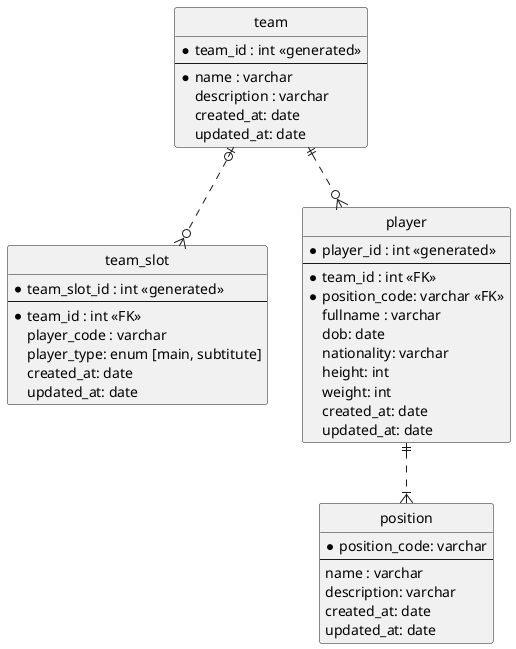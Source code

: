 @startuml erd

' hide the spot
hide circle

' avoid problems with angled crows feet
' skinparam linetype ortho

entity "team" as team {
  *team_id : int <<generated>>
  --
  *name : varchar
  description : varchar
  created_at: date
  updated_at: date
}

entity "team_slot" as team_slot {
  *team_slot_id : int <<generated>>
  --
  *team_id : int <<FK>>
  ' *rule_team_slot_id: int <<FK>> 
  player_code : varchar
  player_type: enum [main, subtitute]
  created_at: date
  updated_at: date
}

' entity "rule_team_slot" as rule_team_slot {
'   *rule_id : int <<generated>>
'   --
'   rule_name : varchar
'   description: varchar
'   type_player: enum [main, subtitute]
'   max_player: int
'   is_active: tinyInt
'   created_at: date
'   updated_at: date
' }

entity "player" as player {
  *player_id : int <<generated>>
  --
  *team_id : int <<FK>>
  *position_code: varchar <<FK>>
  fullname : varchar
  dob: date
  nationality: varchar
  height: int
  weight: int
  created_at: date
  updated_at: date
}

entity "position" as position {
  *position_code: varchar
  --
  name : varchar
  description: varchar
  created_at: date
  updated_at: date
}

team ||..o{ player
player ||..|{ position

team |o..o{ team_slot
' rule_team_slot ||..o{ team_slot



@enduml